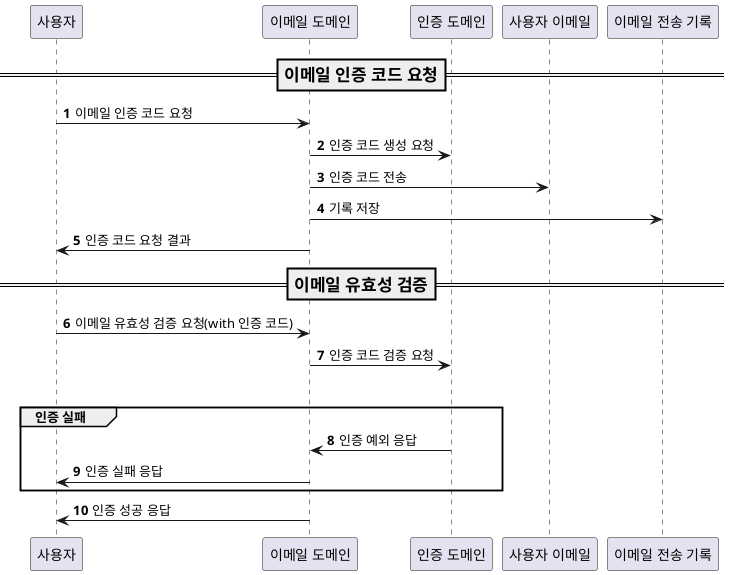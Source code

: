 @startuml
autonumber
=== 이메일 인증 코드 요청 ==
사용자 -> "이메일 도메인": 이메일 인증 코드 요청
"이메일 도메인" -> "인증 도메인": 인증 코드 생성 요청
"이메일 도메인" -> "사용자 이메일": 인증 코드 전송
"이메일 도메인" -> "이메일 전송 기록": 기록 저장
"이메일 도메인" -> 사용자: 인증 코드 요청 결과

=== 이메일 유효성 검증 ==
사용자 -> "이메일 도메인": 이메일 유효성 검증 요청(with 인증 코드)
"이메일 도메인" -> "인증 도메인": 인증 코드 검증 요청
alt
  group 인증 실패
  "인증 도메인" -> "이메일 도메인": 인증 예외 응답
  "이메일 도메인" -> 사용자: 인증 실패 응답
end
"이메일 도메인" -> 사용자: 인증 성공 응답
@enduml